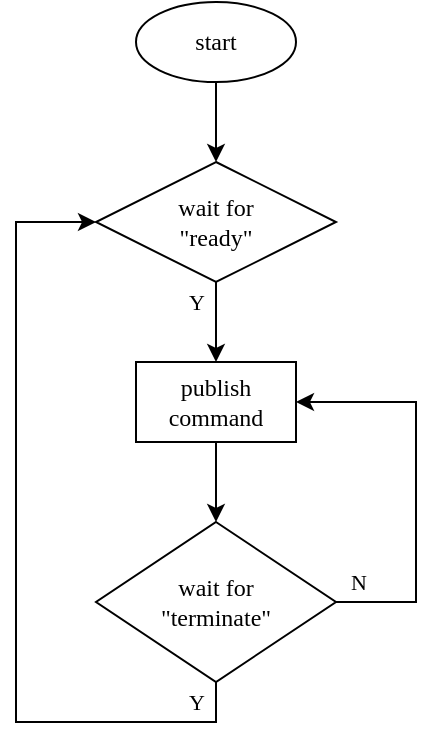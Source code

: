 <mxfile version="20.7.4" type="device" pages="4"><diagram id="CalrSfLxsdQQa0R-b9L2" name="controller.cpp"><mxGraphModel dx="1418" dy="868" grid="1" gridSize="10" guides="1" tooltips="1" connect="1" arrows="1" fold="1" page="1" pageScale="1" pageWidth="850" pageHeight="1100" math="0" shadow="0"><root><mxCell id="0"/><mxCell id="1" parent="0"/><mxCell id="t10CBe3AN9_OXXazIt-u-16" style="edgeStyle=orthogonalEdgeStyle;rounded=0;orthogonalLoop=1;jettySize=auto;html=1;entryX=0.5;entryY=0;entryDx=0;entryDy=0;fontFamily=Lucida Console;labelBackgroundColor=none;" parent="1" source="t10CBe3AN9_OXXazIt-u-1" target="t10CBe3AN9_OXXazIt-u-3" edge="1"><mxGeometry relative="1" as="geometry"/></mxCell><mxCell id="t10CBe3AN9_OXXazIt-u-1" value="start" style="ellipse;whiteSpace=wrap;html=1;fontFamily=Lucida Console;labelBackgroundColor=none;fillColor=none;" parent="1" vertex="1"><mxGeometry x="120" y="40" width="80" height="40" as="geometry"/></mxCell><mxCell id="t10CBe3AN9_OXXazIt-u-6" style="edgeStyle=orthogonalEdgeStyle;rounded=0;orthogonalLoop=1;jettySize=auto;html=1;exitX=0.5;exitY=1;exitDx=0;exitDy=0;entryX=0.5;entryY=0;entryDx=0;entryDy=0;fontFamily=Lucida Console;labelBackgroundColor=none;" parent="1" source="t10CBe3AN9_OXXazIt-u-3" target="t10CBe3AN9_OXXazIt-u-5" edge="1"><mxGeometry relative="1" as="geometry"/></mxCell><mxCell id="t10CBe3AN9_OXXazIt-u-10" value="Y" style="edgeLabel;html=1;align=center;verticalAlign=middle;resizable=0;points=[];fontFamily=Lucida Console;labelBackgroundColor=none;" parent="t10CBe3AN9_OXXazIt-u-6" vertex="1" connectable="0"><mxGeometry x="-0.25" relative="1" as="geometry"><mxPoint x="-10" y="-5" as="offset"/></mxGeometry></mxCell><mxCell id="t10CBe3AN9_OXXazIt-u-3" value="wait for&lt;br style=&quot;border-color: var(--border-color);&quot;&gt;&quot;ready&quot;" style="rhombus;whiteSpace=wrap;html=1;fontFamily=Lucida Console;labelBackgroundColor=none;fillColor=none;" parent="1" vertex="1"><mxGeometry x="100" y="120" width="120" height="60" as="geometry"/></mxCell><mxCell id="t10CBe3AN9_OXXazIt-u-9" style="edgeStyle=orthogonalEdgeStyle;rounded=0;orthogonalLoop=1;jettySize=auto;html=1;entryX=0.5;entryY=0;entryDx=0;entryDy=0;fontFamily=Lucida Console;labelBackgroundColor=none;" parent="1" source="t10CBe3AN9_OXXazIt-u-5" target="t10CBe3AN9_OXXazIt-u-8" edge="1"><mxGeometry relative="1" as="geometry"/></mxCell><mxCell id="t10CBe3AN9_OXXazIt-u-5" value="publish&lt;br&gt;command" style="rounded=0;whiteSpace=wrap;html=1;fontFamily=Lucida Console;labelBackgroundColor=none;fillColor=none;" parent="1" vertex="1"><mxGeometry x="120" y="220" width="80" height="40" as="geometry"/></mxCell><mxCell id="t10CBe3AN9_OXXazIt-u-17" style="edgeStyle=orthogonalEdgeStyle;rounded=0;orthogonalLoop=1;jettySize=auto;html=1;entryX=1;entryY=0.5;entryDx=0;entryDy=0;fontFamily=Lucida Console;labelBackgroundColor=none;" parent="1" source="t10CBe3AN9_OXXazIt-u-8" target="t10CBe3AN9_OXXazIt-u-5" edge="1"><mxGeometry relative="1" as="geometry"><Array as="points"><mxPoint x="260" y="340"/><mxPoint x="260" y="240"/></Array></mxGeometry></mxCell><mxCell id="t10CBe3AN9_OXXazIt-u-18" value="N" style="edgeLabel;html=1;align=center;verticalAlign=middle;resizable=0;points=[];fontFamily=Lucida Console;labelBackgroundColor=none;" parent="t10CBe3AN9_OXXazIt-u-17" vertex="1" connectable="0"><mxGeometry x="-0.877" relative="1" as="geometry"><mxPoint x="-2" y="-10" as="offset"/></mxGeometry></mxCell><mxCell id="t10CBe3AN9_OXXazIt-u-19" style="edgeStyle=orthogonalEdgeStyle;rounded=0;orthogonalLoop=1;jettySize=auto;html=1;entryX=0;entryY=0.5;entryDx=0;entryDy=0;fontFamily=Lucida Console;labelBackgroundColor=none;" parent="1" source="t10CBe3AN9_OXXazIt-u-8" target="t10CBe3AN9_OXXazIt-u-3" edge="1"><mxGeometry relative="1" as="geometry"><Array as="points"><mxPoint x="160" y="400"/><mxPoint x="60" y="400"/><mxPoint x="60" y="150"/></Array></mxGeometry></mxCell><mxCell id="t10CBe3AN9_OXXazIt-u-20" value="Y" style="edgeLabel;html=1;align=center;verticalAlign=middle;resizable=0;points=[];fontFamily=Lucida Console;labelBackgroundColor=none;" parent="t10CBe3AN9_OXXazIt-u-19" vertex="1" connectable="0"><mxGeometry x="-0.976" y="-1" relative="1" as="geometry"><mxPoint x="-9" y="5" as="offset"/></mxGeometry></mxCell><mxCell id="t10CBe3AN9_OXXazIt-u-8" value="wait for&lt;br style=&quot;border-color: var(--border-color);&quot;&gt;&quot;terminate&quot;" style="rhombus;whiteSpace=wrap;html=1;fontFamily=Lucida Console;labelBackgroundColor=none;fillColor=none;" parent="1" vertex="1"><mxGeometry x="100" y="300" width="120" height="80" as="geometry"/></mxCell></root></mxGraphModel></diagram><diagram id="Y9lNefF0Ut3ISksUtgYD" name="car.cpp"><mxGraphModel dx="675" dy="413" grid="1" gridSize="10" guides="1" tooltips="1" connect="1" arrows="1" fold="1" page="1" pageScale="1" pageWidth="850" pageHeight="1100" math="0" shadow="0"><root><mxCell id="0"/><mxCell id="1" parent="0"/><mxCell id="S384ky6pRvDCd-OJBnOi-15" style="edgeStyle=orthogonalEdgeStyle;rounded=0;orthogonalLoop=1;jettySize=auto;html=1;entryX=0.5;entryY=0;entryDx=0;entryDy=0;fontFamily=Lucida Console;labelBackgroundColor=none;" edge="1" parent="1" source="S384ky6pRvDCd-OJBnOi-13" target="S384ky6pRvDCd-OJBnOi-14"><mxGeometry relative="1" as="geometry"/></mxCell><mxCell id="S384ky6pRvDCd-OJBnOi-13" value="start" style="ellipse;whiteSpace=wrap;html=1;fontFamily=Lucida Console;labelBackgroundColor=none;fillColor=none;" vertex="1" parent="1"><mxGeometry x="80" y="40" width="80" height="40" as="geometry"/></mxCell><mxCell id="S384ky6pRvDCd-OJBnOi-17" style="edgeStyle=orthogonalEdgeStyle;rounded=0;orthogonalLoop=1;jettySize=auto;html=1;entryX=0.5;entryY=0;entryDx=0;entryDy=0;fontFamily=Lucida Console;labelBackgroundColor=none;" edge="1" parent="1" source="S384ky6pRvDCd-OJBnOi-14" target="S384ky6pRvDCd-OJBnOi-16"><mxGeometry relative="1" as="geometry"/></mxCell><mxCell id="S384ky6pRvDCd-OJBnOi-14" value="publish &quot;ready&quot;" style="rounded=0;whiteSpace=wrap;html=1;fontFamily=Lucida Console;labelBackgroundColor=none;fillColor=none;" vertex="1" parent="1"><mxGeometry x="80" y="120" width="80" height="40" as="geometry"/></mxCell><mxCell id="S384ky6pRvDCd-OJBnOi-19" style="edgeStyle=orthogonalEdgeStyle;rounded=0;orthogonalLoop=1;jettySize=auto;html=1;entryX=0.5;entryY=0;entryDx=0;entryDy=0;fontFamily=Lucida Console;labelBackgroundColor=none;" edge="1" parent="1" source="S384ky6pRvDCd-OJBnOi-16" target="S384ky6pRvDCd-OJBnOi-18"><mxGeometry relative="1" as="geometry"/></mxCell><mxCell id="S384ky6pRvDCd-OJBnOi-16" value="Subscribe command" style="rounded=0;whiteSpace=wrap;html=1;fontFamily=Lucida Console;labelBackgroundColor=none;fillColor=none;" vertex="1" parent="1"><mxGeometry x="80" y="200" width="80" height="40" as="geometry"/></mxCell><mxCell id="S384ky6pRvDCd-OJBnOi-21" style="edgeStyle=orthogonalEdgeStyle;rounded=0;orthogonalLoop=1;jettySize=auto;html=1;fontFamily=Lucida Console;labelBackgroundColor=none;" edge="1" parent="1" source="S384ky6pRvDCd-OJBnOi-18" target="S384ky6pRvDCd-OJBnOi-20"><mxGeometry relative="1" as="geometry"/></mxCell><mxCell id="S384ky6pRvDCd-OJBnOi-18" value="publish &quot;terminate&quot;" style="rounded=0;whiteSpace=wrap;html=1;fontFamily=Lucida Console;labelBackgroundColor=none;fillColor=none;" vertex="1" parent="1"><mxGeometry x="80" y="280" width="80" height="40" as="geometry"/></mxCell><mxCell id="S384ky6pRvDCd-OJBnOi-22" style="edgeStyle=orthogonalEdgeStyle;rounded=0;orthogonalLoop=1;jettySize=auto;html=1;entryX=0;entryY=0.5;entryDx=0;entryDy=0;fontFamily=Lucida Console;labelBackgroundColor=none;" edge="1" parent="1" source="S384ky6pRvDCd-OJBnOi-20" target="S384ky6pRvDCd-OJBnOi-14"><mxGeometry relative="1" as="geometry"><Array as="points"><mxPoint x="40" y="380"/><mxPoint x="40" y="140"/></Array></mxGeometry></mxCell><mxCell id="S384ky6pRvDCd-OJBnOi-20" value="sleep" style="rounded=0;whiteSpace=wrap;html=1;fontFamily=Lucida Console;labelBackgroundColor=none;fillColor=none;" vertex="1" parent="1"><mxGeometry x="80" y="360" width="80" height="40" as="geometry"/></mxCell></root></mxGraphModel></diagram><diagram id="j5LjTxUID4jaR-tNNln9" name="communicate"><mxGraphModel dx="810" dy="496" grid="1" gridSize="10" guides="1" tooltips="1" connect="1" arrows="1" fold="1" page="1" pageScale="1" pageWidth="850" pageHeight="1100" math="0" shadow="0"><root><mxCell id="0"/><mxCell id="1" parent="0"/><mxCell id="ANnHHCAkAcqQjBafoU3g-1" style="edgeStyle=orthogonalEdgeStyle;rounded=0;orthogonalLoop=1;jettySize=auto;html=1;fontFamily=Lucida Console;labelBackgroundColor=none;" edge="1" parent="1" source="ANnHHCAkAcqQjBafoU3g-2"><mxGeometry relative="1" as="geometry"><mxPoint x="120" y="480" as="targetPoint"/></mxGeometry></mxCell><mxCell id="ANnHHCAkAcqQjBafoU3g-2" value="controller&lt;br&gt;start" style="ellipse;whiteSpace=wrap;html=1;fontFamily=Lucida Console;labelBackgroundColor=none;fillColor=none;" vertex="1" parent="1"><mxGeometry x="70" y="40" width="100" height="40" as="geometry"/></mxCell><mxCell id="Wz6qxG9sx8IUyvjWeyFB-1" style="edgeStyle=orthogonalEdgeStyle;rounded=0;orthogonalLoop=1;jettySize=auto;html=1;fontFamily=Lucida Console;labelBackgroundColor=none;" edge="1" parent="1" source="Wz6qxG9sx8IUyvjWeyFB-2"><mxGeometry relative="1" as="geometry"><mxPoint x="400" y="480" as="targetPoint"/></mxGeometry></mxCell><mxCell id="Wz6qxG9sx8IUyvjWeyFB-2" value="car&lt;br&gt;start" style="ellipse;whiteSpace=wrap;html=1;fontFamily=Lucida Console;labelBackgroundColor=none;fillColor=none;" vertex="1" parent="1"><mxGeometry x="350" y="40" width="100" height="40" as="geometry"/></mxCell><mxCell id="Wz6qxG9sx8IUyvjWeyFB-11" value="" style="endArrow=classic;html=1;rounded=0;fontFamily=Lucida Console;labelBackgroundColor=none;" edge="1" parent="1"><mxGeometry width="50" height="50" relative="1" as="geometry"><mxPoint x="400" y="120" as="sourcePoint"/><mxPoint x="120" y="120" as="targetPoint"/></mxGeometry></mxCell><mxCell id="Wz6qxG9sx8IUyvjWeyFB-12" value="&quot;ready&quot;" style="edgeLabel;html=1;align=center;verticalAlign=middle;resizable=0;points=[];fontFamily=Lucida Console;fontSize=14;fontStyle=0;labelBackgroundColor=none;" vertex="1" connectable="0" parent="Wz6qxG9sx8IUyvjWeyFB-11"><mxGeometry x="-0.037" y="1" relative="1" as="geometry"><mxPoint x="-5" y="-11" as="offset"/></mxGeometry></mxCell><mxCell id="Wz6qxG9sx8IUyvjWeyFB-13" value="" style="endArrow=classic;html=1;rounded=0;fontFamily=Lucida Console;labelBackgroundColor=none;" edge="1" parent="1"><mxGeometry width="50" height="50" relative="1" as="geometry"><mxPoint x="120" y="160" as="sourcePoint"/><mxPoint x="400" y="160" as="targetPoint"/></mxGeometry></mxCell><mxCell id="Wz6qxG9sx8IUyvjWeyFB-14" value="command: &quot;&amp;lt;step&amp;gt;,&amp;lt;angle&amp;gt;&quot;" style="edgeLabel;html=1;align=center;verticalAlign=middle;resizable=0;points=[];fontFamily=Lucida Console;fontSize=14;fontStyle=0;labelBackgroundColor=none;" vertex="1" connectable="0" parent="Wz6qxG9sx8IUyvjWeyFB-13"><mxGeometry x="0.037" relative="1" as="geometry"><mxPoint x="-5" y="-10" as="offset"/></mxGeometry></mxCell><mxCell id="Wz6qxG9sx8IUyvjWeyFB-15" value="" style="endArrow=classic;html=1;rounded=0;fontFamily=Lucida Console;labelBackgroundColor=none;" edge="1" parent="1"><mxGeometry width="50" height="50" relative="1" as="geometry"><mxPoint x="120" y="200" as="sourcePoint"/><mxPoint x="400" y="200" as="targetPoint"/></mxGeometry></mxCell><mxCell id="Wz6qxG9sx8IUyvjWeyFB-16" value="command: &quot;&amp;lt;step&amp;gt;,&amp;lt;angle&amp;gt;&quot;" style="edgeLabel;html=1;align=center;verticalAlign=middle;resizable=0;points=[];fontFamily=Lucida Console;fontSize=14;fontStyle=0;labelBackgroundColor=none;" vertex="1" connectable="0" parent="Wz6qxG9sx8IUyvjWeyFB-15"><mxGeometry x="0.037" relative="1" as="geometry"><mxPoint x="-5" y="-10" as="offset"/></mxGeometry></mxCell><mxCell id="Wz6qxG9sx8IUyvjWeyFB-18" value="" style="shape=waypoint;sketch=0;size=6;pointerEvents=1;points=[];fillColor=none;resizable=0;rotatable=0;perimeter=centerPerimeter;snapToPoint=1;fontFamily=Lucida Console;labelBackgroundColor=none;" vertex="1" parent="1"><mxGeometry x="240" y="210" width="40" height="40" as="geometry"/></mxCell><mxCell id="Wz6qxG9sx8IUyvjWeyFB-19" value="" style="shape=waypoint;sketch=0;size=6;pointerEvents=1;points=[];fillColor=none;resizable=0;rotatable=0;perimeter=centerPerimeter;snapToPoint=1;fontFamily=Lucida Console;labelBackgroundColor=none;" vertex="1" parent="1"><mxGeometry x="240" y="220" width="40" height="40" as="geometry"/></mxCell><mxCell id="Wz6qxG9sx8IUyvjWeyFB-20" value="" style="shape=waypoint;sketch=0;size=6;pointerEvents=1;points=[];fillColor=none;resizable=0;rotatable=0;perimeter=centerPerimeter;snapToPoint=1;fontFamily=Lucida Console;labelBackgroundColor=none;" vertex="1" parent="1"><mxGeometry x="240" y="230" width="40" height="40" as="geometry"/></mxCell><mxCell id="Wz6qxG9sx8IUyvjWeyFB-21" value="" style="endArrow=classic;html=1;rounded=0;fontFamily=Lucida Console;labelBackgroundColor=none;" edge="1" parent="1"><mxGeometry width="50" height="50" relative="1" as="geometry"><mxPoint x="120" y="280" as="sourcePoint"/><mxPoint x="400" y="280" as="targetPoint"/></mxGeometry></mxCell><mxCell id="Wz6qxG9sx8IUyvjWeyFB-22" value="command: &quot;&amp;lt;step&amp;gt;,&amp;lt;angle&amp;gt;&quot;" style="edgeLabel;html=1;align=center;verticalAlign=middle;resizable=0;points=[];fontFamily=Lucida Console;fontSize=14;fontStyle=0;labelBackgroundColor=none;" vertex="1" connectable="0" parent="Wz6qxG9sx8IUyvjWeyFB-21"><mxGeometry x="0.037" relative="1" as="geometry"><mxPoint x="-5" y="-10" as="offset"/></mxGeometry></mxCell><mxCell id="Wz6qxG9sx8IUyvjWeyFB-23" value="" style="endArrow=classic;html=1;rounded=0;fontFamily=Lucida Console;labelBackgroundColor=none;" edge="1" parent="1"><mxGeometry width="50" height="50" relative="1" as="geometry"><mxPoint x="400" y="320" as="sourcePoint"/><mxPoint x="120" y="320" as="targetPoint"/></mxGeometry></mxCell><mxCell id="Wz6qxG9sx8IUyvjWeyFB-24" value="&quot;terminate&quot;" style="edgeLabel;html=1;align=center;verticalAlign=middle;resizable=0;points=[];fontFamily=Lucida Console;fontSize=14;fontStyle=0;labelBackgroundColor=none;" vertex="1" connectable="0" parent="Wz6qxG9sx8IUyvjWeyFB-23"><mxGeometry x="-0.037" y="1" relative="1" as="geometry"><mxPoint x="-5" y="-11" as="offset"/></mxGeometry></mxCell><mxCell id="Wz6qxG9sx8IUyvjWeyFB-25" value="" style="endArrow=classic;html=1;rounded=0;fontFamily=Lucida Console;labelBackgroundColor=none;" edge="1" parent="1"><mxGeometry width="50" height="50" relative="1" as="geometry"><mxPoint x="400" y="400" as="sourcePoint"/><mxPoint x="120" y="400" as="targetPoint"/></mxGeometry></mxCell><mxCell id="Wz6qxG9sx8IUyvjWeyFB-26" value="&quot;ready&quot;" style="edgeLabel;html=1;align=center;verticalAlign=middle;resizable=0;points=[];fontFamily=Lucida Console;fontSize=14;fontStyle=0;labelBackgroundColor=none;" vertex="1" connectable="0" parent="Wz6qxG9sx8IUyvjWeyFB-25"><mxGeometry x="-0.037" y="1" relative="1" as="geometry"><mxPoint x="-5" y="-11" as="offset"/></mxGeometry></mxCell><mxCell id="Wz6qxG9sx8IUyvjWeyFB-27" value="" style="endArrow=classic;html=1;rounded=0;fontFamily=Lucida Console;labelBackgroundColor=none;" edge="1" parent="1"><mxGeometry width="50" height="50" relative="1" as="geometry"><mxPoint x="120" y="440" as="sourcePoint"/><mxPoint x="400" y="440" as="targetPoint"/></mxGeometry></mxCell><mxCell id="Wz6qxG9sx8IUyvjWeyFB-28" value="command: &quot;&amp;lt;step&amp;gt;,&amp;lt;angle&amp;gt;&quot;" style="edgeLabel;html=1;align=center;verticalAlign=middle;resizable=0;points=[];fontFamily=Lucida Console;fontSize=14;fontStyle=0;labelBackgroundColor=none;" vertex="1" connectable="0" parent="Wz6qxG9sx8IUyvjWeyFB-27"><mxGeometry x="0.037" relative="1" as="geometry"><mxPoint x="-5" y="-10" as="offset"/></mxGeometry></mxCell></root></mxGraphModel></diagram><diagram id="jqND2OqKGkc_YINIuJq0" name="controller_with_pipe"><mxGraphModel dx="978" dy="599" grid="1" gridSize="10" guides="1" tooltips="1" connect="1" arrows="1" fold="1" page="1" pageScale="1" pageWidth="850" pageHeight="1100" math="0" shadow="0"><root><mxCell id="0"/><mxCell id="1" parent="0"/><mxCell id="vzXUQWs9EEpJwDyrBQch-1" style="edgeStyle=orthogonalEdgeStyle;rounded=0;orthogonalLoop=1;jettySize=auto;html=1;entryX=0.5;entryY=0;entryDx=0;entryDy=0;fontFamily=Lucida Console;labelBackgroundColor=none;" edge="1" parent="1" source="vzXUQWs9EEpJwDyrBQch-2"><mxGeometry relative="1" as="geometry"><mxPoint x="160" y="120" as="targetPoint"/></mxGeometry></mxCell><mxCell id="vzXUQWs9EEpJwDyrBQch-2" value="ctrl_pub&lt;br&gt;start" style="ellipse;whiteSpace=wrap;html=1;fontFamily=Lucida Console;labelBackgroundColor=none;fillColor=none;" vertex="1" parent="1"><mxGeometry x="120" y="40" width="80" height="40" as="geometry"/></mxCell><mxCell id="vzXUQWs9EEpJwDyrBQch-13" style="edgeStyle=orthogonalEdgeStyle;rounded=0;orthogonalLoop=1;jettySize=auto;html=1;fontFamily=Lucida Console;labelBackgroundColor=none;" edge="1" parent="1" source="vzXUQWs9EEpJwDyrBQch-14" target="vzXUQWs9EEpJwDyrBQch-31"><mxGeometry relative="1" as="geometry"><mxPoint x="680" y="120" as="targetPoint"/></mxGeometry></mxCell><mxCell id="vzXUQWs9EEpJwDyrBQch-14" value="ctrl_sub&lt;br&gt;start" style="ellipse;whiteSpace=wrap;html=1;fontFamily=Lucida Console;labelBackgroundColor=none;fillColor=none;" vertex="1" parent="1"><mxGeometry x="640" y="40" width="80" height="40" as="geometry"/></mxCell><mxCell id="vzXUQWs9EEpJwDyrBQch-45" style="edgeStyle=orthogonalEdgeStyle;rounded=0;orthogonalLoop=1;jettySize=auto;html=1;entryX=1;entryY=0.5;entryDx=0;entryDy=0;labelBackgroundColor=none;" edge="1" parent="1" source="vzXUQWs9EEpJwDyrBQch-25" target="vzXUQWs9EEpJwDyrBQch-44"><mxGeometry relative="1" as="geometry"/></mxCell><mxCell id="vzXUQWs9EEpJwDyrBQch-25" value="UNIX&lt;br&gt;Named&lt;br&gt;Pipe&lt;br&gt;(R/W RAM)&lt;br&gt;&lt;br&gt;/tmp/ctrl.fifo" style="rounded=0;whiteSpace=wrap;html=1;fontFamily=Lucida Console;labelBackgroundColor=none;fillColor=none;" vertex="1" parent="1"><mxGeometry x="360" y="160" width="160" height="120" as="geometry"/></mxCell><mxCell id="vzXUQWs9EEpJwDyrBQch-29" style="edgeStyle=orthogonalEdgeStyle;rounded=0;orthogonalLoop=1;jettySize=auto;html=1;entryX=0.5;entryY=0;entryDx=0;entryDy=0;labelBackgroundColor=none;" edge="1" parent="1" source="vzXUQWs9EEpJwDyrBQch-26" target="vzXUQWs9EEpJwDyrBQch-27"><mxGeometry relative="1" as="geometry"/></mxCell><mxCell id="vzXUQWs9EEpJwDyrBQch-26" value="subscribe&lt;br&gt;all cmd" style="rounded=0;whiteSpace=wrap;html=1;fontFamily=Lucida Console;labelBackgroundColor=none;fillColor=none;" vertex="1" parent="1"><mxGeometry x="640" y="200" width="80" height="40" as="geometry"/></mxCell><mxCell id="vzXUQWs9EEpJwDyrBQch-30" style="edgeStyle=orthogonalEdgeStyle;rounded=0;orthogonalLoop=1;jettySize=auto;html=1;entryX=1;entryY=0.5;entryDx=0;entryDy=0;labelBackgroundColor=none;" edge="1" parent="1" source="vzXUQWs9EEpJwDyrBQch-27" target="vzXUQWs9EEpJwDyrBQch-25"><mxGeometry relative="1" as="geometry"><Array as="points"><mxPoint x="590" y="310"/><mxPoint x="590" y="220"/></Array></mxGeometry></mxCell><mxCell id="vzXUQWs9EEpJwDyrBQch-33" value="Y" style="edgeLabel;html=1;align=center;verticalAlign=middle;resizable=0;points=[];labelBackgroundColor=none;" vertex="1" connectable="0" parent="vzXUQWs9EEpJwDyrBQch-30"><mxGeometry x="-0.696" y="-1" relative="1" as="geometry"><mxPoint x="29" y="-9" as="offset"/></mxGeometry></mxCell><mxCell id="vzXUQWs9EEpJwDyrBQch-42" value="write&lt;br&gt;&quot;ready&quot;" style="edgeLabel;html=1;align=center;verticalAlign=middle;resizable=0;points=[];labelBackgroundColor=none;" vertex="1" connectable="0" parent="vzXUQWs9EEpJwDyrBQch-30"><mxGeometry x="-0.051" y="1" relative="1" as="geometry"><mxPoint x="21" as="offset"/></mxGeometry></mxCell><mxCell id="vzXUQWs9EEpJwDyrBQch-36" style="edgeStyle=orthogonalEdgeStyle;rounded=0;orthogonalLoop=1;jettySize=auto;html=1;entryX=0.5;entryY=0;entryDx=0;entryDy=0;labelBackgroundColor=none;" edge="1" parent="1" source="vzXUQWs9EEpJwDyrBQch-27" target="vzXUQWs9EEpJwDyrBQch-35"><mxGeometry relative="1" as="geometry"/></mxCell><mxCell id="vzXUQWs9EEpJwDyrBQch-37" value="N" style="edgeLabel;html=1;align=center;verticalAlign=middle;resizable=0;points=[];labelBackgroundColor=none;" vertex="1" connectable="0" parent="vzXUQWs9EEpJwDyrBQch-36"><mxGeometry x="-0.75" relative="1" as="geometry"><mxPoint x="-10" y="5" as="offset"/></mxGeometry></mxCell><mxCell id="vzXUQWs9EEpJwDyrBQch-27" value="if&lt;br style=&quot;border-color: var(--border-color);&quot;&gt;&quot;ready&quot;" style="rhombus;whiteSpace=wrap;html=1;fontFamily=Lucida Console;labelBackgroundColor=none;fillColor=none;" vertex="1" parent="1"><mxGeometry x="620" y="280" width="120" height="60" as="geometry"/></mxCell><mxCell id="vzXUQWs9EEpJwDyrBQch-28" value="Note: It is actually a callback funciton." style="text;html=1;align=center;verticalAlign=middle;resizable=0;points=[];autosize=1;strokeColor=none;fillColor=none;labelBackgroundColor=none;" vertex="1" parent="1"><mxGeometry x="450" y="80" width="220" height="30" as="geometry"/></mxCell><mxCell id="vzXUQWs9EEpJwDyrBQch-32" style="edgeStyle=orthogonalEdgeStyle;rounded=0;orthogonalLoop=1;jettySize=auto;html=1;entryX=0.511;entryY=-0.086;entryDx=0;entryDy=0;entryPerimeter=0;labelBackgroundColor=none;" edge="1" parent="1" source="vzXUQWs9EEpJwDyrBQch-31" target="vzXUQWs9EEpJwDyrBQch-26"><mxGeometry relative="1" as="geometry"/></mxCell><mxCell id="vzXUQWs9EEpJwDyrBQch-34" style="edgeStyle=orthogonalEdgeStyle;rounded=0;orthogonalLoop=1;jettySize=auto;html=1;entryX=1;entryY=0.25;entryDx=0;entryDy=0;labelBackgroundColor=none;" edge="1" parent="1" source="vzXUQWs9EEpJwDyrBQch-31" target="vzXUQWs9EEpJwDyrBQch-25"><mxGeometry relative="1" as="geometry"/></mxCell><mxCell id="vzXUQWs9EEpJwDyrBQch-31" value="write &quot;terminate&quot;" style="rounded=0;whiteSpace=wrap;html=1;fontFamily=Lucida Console;labelBackgroundColor=none;fillColor=none;" vertex="1" parent="1"><mxGeometry x="640" y="120" width="80" height="40" as="geometry"/></mxCell><mxCell id="vzXUQWs9EEpJwDyrBQch-38" style="edgeStyle=orthogonalEdgeStyle;rounded=0;orthogonalLoop=1;jettySize=auto;html=1;entryX=1;entryY=0.75;entryDx=0;entryDy=0;labelBackgroundColor=none;" edge="1" parent="1" source="vzXUQWs9EEpJwDyrBQch-35" target="vzXUQWs9EEpJwDyrBQch-25"><mxGeometry relative="1" as="geometry"><Array as="points"><mxPoint x="560" y="410"/><mxPoint x="560" y="250"/></Array></mxGeometry></mxCell><mxCell id="vzXUQWs9EEpJwDyrBQch-41" value="write&lt;br&gt;&quot;terminate&quot;" style="edgeLabel;html=1;align=center;verticalAlign=middle;resizable=0;points=[];labelBackgroundColor=none;" vertex="1" connectable="0" parent="vzXUQWs9EEpJwDyrBQch-38"><mxGeometry x="-0.123" relative="1" as="geometry"><mxPoint x="30" as="offset"/></mxGeometry></mxCell><mxCell id="vzXUQWs9EEpJwDyrBQch-40" style="edgeStyle=orthogonalEdgeStyle;rounded=0;orthogonalLoop=1;jettySize=auto;html=1;entryX=1;entryY=0.5;entryDx=0;entryDy=0;labelBackgroundColor=none;" edge="1" parent="1" source="vzXUQWs9EEpJwDyrBQch-35" target="vzXUQWs9EEpJwDyrBQch-26"><mxGeometry relative="1" as="geometry"><Array as="points"><mxPoint x="780" y="410"/><mxPoint x="780" y="220"/></Array></mxGeometry></mxCell><mxCell id="vzXUQWs9EEpJwDyrBQch-35" value="if&lt;br style=&quot;border-color: var(--border-color);&quot;&gt;&quot;terminate&quot;" style="rhombus;whiteSpace=wrap;html=1;fontFamily=Lucida Console;labelBackgroundColor=none;fillColor=none;" vertex="1" parent="1"><mxGeometry x="620" y="380" width="120" height="60" as="geometry"/></mxCell><mxCell id="vzXUQWs9EEpJwDyrBQch-39" value="Y" style="edgeLabel;html=1;align=center;verticalAlign=middle;resizable=0;points=[];labelBackgroundColor=none;" vertex="1" connectable="0" parent="1"><mxGeometry x="640" y="300.0" as="geometry"><mxPoint x="-18" y="100" as="offset"/></mxGeometry></mxCell><mxCell id="vzXUQWs9EEpJwDyrBQch-49" style="edgeStyle=orthogonalEdgeStyle;rounded=0;orthogonalLoop=1;jettySize=auto;html=1;entryX=0.5;entryY=0;entryDx=0;entryDy=0;labelBackgroundColor=none;" edge="1" parent="1" source="vzXUQWs9EEpJwDyrBQch-44" target="vzXUQWs9EEpJwDyrBQch-47"><mxGeometry relative="1" as="geometry"/></mxCell><mxCell id="vzXUQWs9EEpJwDyrBQch-44" value="read&lt;br&gt;pipe" style="rounded=0;whiteSpace=wrap;html=1;fontFamily=Lucida Console;labelBackgroundColor=none;fillColor=none;" vertex="1" parent="1"><mxGeometry x="120" y="120" width="80" height="40" as="geometry"/></mxCell><mxCell id="vzXUQWs9EEpJwDyrBQch-50" style="edgeStyle=orthogonalEdgeStyle;rounded=0;orthogonalLoop=1;jettySize=auto;html=1;entryX=0.5;entryY=0;entryDx=0;entryDy=0;labelBackgroundColor=none;" edge="1" parent="1" source="vzXUQWs9EEpJwDyrBQch-47" target="vzXUQWs9EEpJwDyrBQch-48"><mxGeometry relative="1" as="geometry"/></mxCell><mxCell id="vzXUQWs9EEpJwDyrBQch-52" style="edgeStyle=orthogonalEdgeStyle;rounded=0;orthogonalLoop=1;jettySize=auto;html=1;entryX=0.5;entryY=0;entryDx=0;entryDy=0;labelBackgroundColor=none;" edge="1" parent="1" source="vzXUQWs9EEpJwDyrBQch-47" target="vzXUQWs9EEpJwDyrBQch-51"><mxGeometry relative="1" as="geometry"><Array as="points"><mxPoint x="240" y="230"/></Array></mxGeometry></mxCell><mxCell id="vzXUQWs9EEpJwDyrBQch-47" value="if&lt;br style=&quot;border-color: var(--border-color);&quot;&gt;&quot;ready&quot;" style="rhombus;whiteSpace=wrap;html=1;fontFamily=Lucida Console;labelBackgroundColor=none;fillColor=none;" vertex="1" parent="1"><mxGeometry x="100" y="200" width="120" height="60" as="geometry"/></mxCell><mxCell id="vzXUQWs9EEpJwDyrBQch-53" style="edgeStyle=orthogonalEdgeStyle;rounded=0;orthogonalLoop=1;jettySize=auto;html=1;entryX=0;entryY=0.5;entryDx=0;entryDy=0;labelBackgroundColor=none;" edge="1" parent="1" source="vzXUQWs9EEpJwDyrBQch-48" target="vzXUQWs9EEpJwDyrBQch-44"><mxGeometry relative="1" as="geometry"><Array as="points"><mxPoint x="80" y="330"/><mxPoint x="80" y="140"/></Array></mxGeometry></mxCell><mxCell id="vzXUQWs9EEpJwDyrBQch-48" value="if&lt;br style=&quot;border-color: var(--border-color);&quot;&gt;&quot;terminate&quot;" style="rhombus;whiteSpace=wrap;html=1;fontFamily=Lucida Console;labelBackgroundColor=none;fillColor=none;" vertex="1" parent="1"><mxGeometry x="100" y="300" width="120" height="60" as="geometry"/></mxCell><mxCell id="vzXUQWs9EEpJwDyrBQch-54" style="edgeStyle=orthogonalEdgeStyle;rounded=0;orthogonalLoop=1;jettySize=auto;html=1;entryX=0;entryY=0.5;entryDx=0;entryDy=0;labelBackgroundColor=none;" edge="1" parent="1" source="vzXUQWs9EEpJwDyrBQch-51" target="vzXUQWs9EEpJwDyrBQch-44"><mxGeometry relative="1" as="geometry"><Array as="points"><mxPoint x="240" y="400"/><mxPoint x="80" y="400"/><mxPoint x="80" y="140"/></Array></mxGeometry></mxCell><mxCell id="vzXUQWs9EEpJwDyrBQch-51" value="publish&lt;br&gt;command" style="rounded=0;whiteSpace=wrap;html=1;fontFamily=Lucida Console;labelBackgroundColor=none;fillColor=none;" vertex="1" parent="1"><mxGeometry x="200" y="260" width="80" height="40" as="geometry"/></mxCell></root></mxGraphModel></diagram></mxfile>